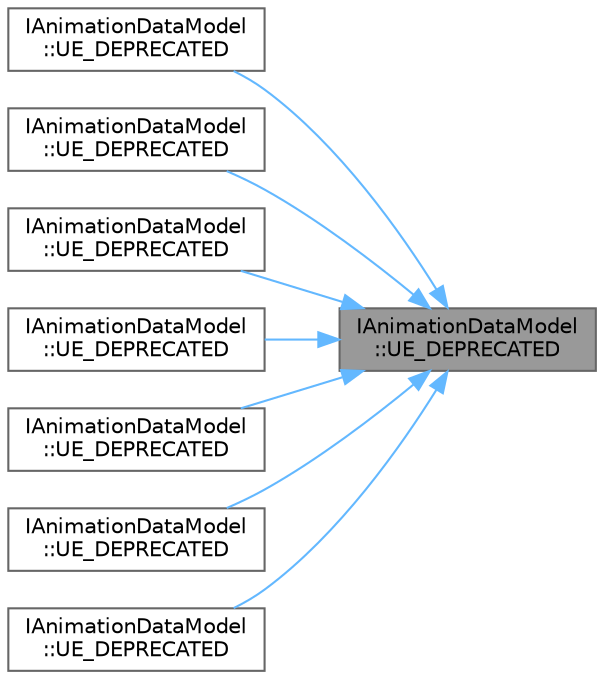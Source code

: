 digraph "IAnimationDataModel::UE_DEPRECATED"
{
 // INTERACTIVE_SVG=YES
 // LATEX_PDF_SIZE
  bgcolor="transparent";
  edge [fontname=Helvetica,fontsize=10,labelfontname=Helvetica,labelfontsize=10];
  node [fontname=Helvetica,fontsize=10,shape=box,height=0.2,width=0.4];
  rankdir="RL";
  Node1 [id="Node000001",label="IAnimationDataModel\l::UE_DEPRECATED",height=0.2,width=0.4,color="gray40", fillcolor="grey60", style="filled", fontcolor="black",tooltip=" "];
  Node1 -> Node2 [id="edge1_Node000001_Node000002",dir="back",color="steelblue1",style="solid",tooltip=" "];
  Node2 [id="Node000002",label="IAnimationDataModel\l::UE_DEPRECATED",height=0.2,width=0.4,color="grey40", fillcolor="white", style="filled",URL="$d9/dee/classIAnimationDataModel.html#a74c034a39a4cd2cb2c341a24a2b95ccc",tooltip=" "];
  Node1 -> Node3 [id="edge2_Node000001_Node000003",dir="back",color="steelblue1",style="solid",tooltip=" "];
  Node3 [id="Node000003",label="IAnimationDataModel\l::UE_DEPRECATED",height=0.2,width=0.4,color="grey40", fillcolor="white", style="filled",URL="$d9/dee/classIAnimationDataModel.html#a1d08972c4bf78b3a0343882aea331db5",tooltip=" "];
  Node1 -> Node4 [id="edge3_Node000001_Node000004",dir="back",color="steelblue1",style="solid",tooltip=" "];
  Node4 [id="Node000004",label="IAnimationDataModel\l::UE_DEPRECATED",height=0.2,width=0.4,color="grey40", fillcolor="white", style="filled",URL="$d9/dee/classIAnimationDataModel.html#a8af8ead5993c26538d68f9f170ef6981",tooltip=" "];
  Node1 -> Node5 [id="edge4_Node000001_Node000005",dir="back",color="steelblue1",style="solid",tooltip=" "];
  Node5 [id="Node000005",label="IAnimationDataModel\l::UE_DEPRECATED",height=0.2,width=0.4,color="grey40", fillcolor="white", style="filled",URL="$d9/dee/classIAnimationDataModel.html#ac4bc7907a3c881e1d302d7d15364b441",tooltip=" "];
  Node1 -> Node6 [id="edge5_Node000001_Node000006",dir="back",color="steelblue1",style="solid",tooltip=" "];
  Node6 [id="Node000006",label="IAnimationDataModel\l::UE_DEPRECATED",height=0.2,width=0.4,color="grey40", fillcolor="white", style="filled",URL="$d9/dee/classIAnimationDataModel.html#a23c08803b538fb17479ae188982697ad",tooltip=" "];
  Node1 -> Node7 [id="edge6_Node000001_Node000007",dir="back",color="steelblue1",style="solid",tooltip=" "];
  Node7 [id="Node000007",label="IAnimationDataModel\l::UE_DEPRECATED",height=0.2,width=0.4,color="grey40", fillcolor="white", style="filled",URL="$d9/dee/classIAnimationDataModel.html#ac34c9a45489e05677c565b9ea0636923",tooltip=" "];
  Node1 -> Node8 [id="edge7_Node000001_Node000008",dir="back",color="steelblue1",style="solid",tooltip=" "];
  Node8 [id="Node000008",label="IAnimationDataModel\l::UE_DEPRECATED",height=0.2,width=0.4,color="grey40", fillcolor="white", style="filled",URL="$d9/dee/classIAnimationDataModel.html#a736d434ea2d6c2e4edf199146eedb6c8",tooltip=" "];
}
